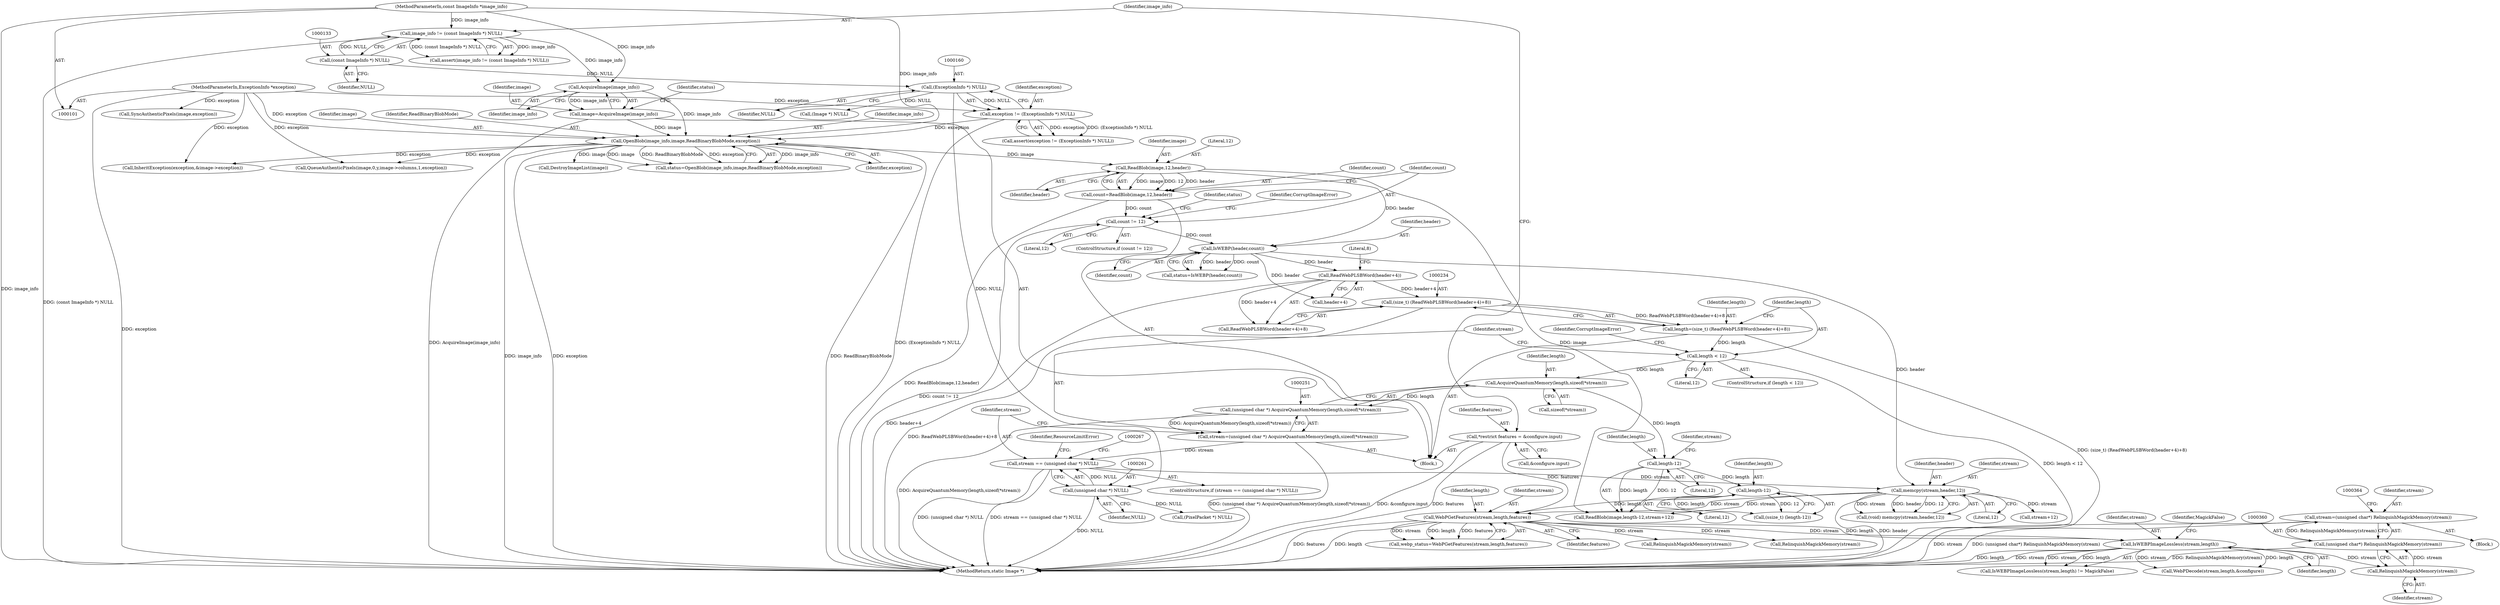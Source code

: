 digraph "0_ImageMagick_f6e9d0d9955e85bdd7540b251cd50d598dacc5e6_73@pointer" {
"1000357" [label="(Call,stream=(unsigned char*) RelinquishMagickMemory(stream))"];
"1000359" [label="(Call,(unsigned char*) RelinquishMagickMemory(stream))"];
"1000361" [label="(Call,RelinquishMagickMemory(stream))"];
"1000341" [label="(Call,IsWEBPImageLossless(stream,length))"];
"1000295" [label="(Call,WebPGetFeatures(stream,length,features))"];
"1000268" [label="(Call,memcpy(stream,header,12))"];
"1000258" [label="(Call,stream == (unsigned char *) NULL)"];
"1000248" [label="(Call,stream=(unsigned char *) AcquireQuantumMemory(length,sizeof(*stream)))"];
"1000250" [label="(Call,(unsigned char *) AcquireQuantumMemory(length,sizeof(*stream)))"];
"1000252" [label="(Call,AcquireQuantumMemory(length,sizeof(*stream)))"];
"1000242" [label="(Call,length < 12)"];
"1000231" [label="(Call,length=(size_t) (ReadWebPLSBWord(header+4)+8))"];
"1000233" [label="(Call,(size_t) (ReadWebPLSBWord(header+4)+8))"];
"1000236" [label="(Call,ReadWebPLSBWord(header+4))"];
"1000221" [label="(Call,IsWEBP(header,count))"];
"1000208" [label="(Call,ReadBlob(image,12,header))"];
"1000174" [label="(Call,OpenBlob(image_info,image,ReadBinaryBlobMode,exception))"];
"1000170" [label="(Call,AcquireImage(image_info))"];
"1000130" [label="(Call,image_info != (const ImageInfo *) NULL)"];
"1000102" [label="(MethodParameterIn,const ImageInfo *image_info)"];
"1000132" [label="(Call,(const ImageInfo *) NULL)"];
"1000168" [label="(Call,image=AcquireImage(image_info))"];
"1000157" [label="(Call,exception != (ExceptionInfo *) NULL)"];
"1000103" [label="(MethodParameterIn,ExceptionInfo *exception)"];
"1000159" [label="(Call,(ExceptionInfo *) NULL)"];
"1000213" [label="(Call,count != 12)"];
"1000206" [label="(Call,count=ReadBlob(image,12,header))"];
"1000260" [label="(Call,(unsigned char *) NULL)"];
"1000287" [label="(Call,length-12)"];
"1000276" [label="(Call,length-12)"];
"1000123" [label="(Call,*restrict features = &configure.input)"];
"1000104" [label="(Block,)"];
"1000340" [label="(Call,IsWEBPImageLossless(stream,length) != MagickFalse)"];
"1000276" [label="(Call,length-12)"];
"1000172" [label="(Call,status=OpenBlob(image_info,image,ReadBinaryBlobMode,exception))"];
"1000178" [label="(Identifier,exception)"];
"1000270" [label="(Identifier,header)"];
"1000130" [label="(Call,image_info != (const ImageInfo *) NULL)"];
"1000103" [label="(MethodParameterIn,ExceptionInfo *exception)"];
"1000268" [label="(Call,memcpy(stream,header,12))"];
"1000132" [label="(Call,(const ImageInfo *) NULL)"];
"1000248" [label="(Call,stream=(unsigned char *) AcquireQuantumMemory(length,sizeof(*stream)))"];
"1000242" [label="(Call,length < 12)"];
"1000271" [label="(Literal,12)"];
"1000219" [label="(Call,status=IsWEBP(header,count))"];
"1000175" [label="(Identifier,image_info)"];
"1000131" [label="(Identifier,image_info)"];
"1000176" [label="(Identifier,image)"];
"1000215" [label="(Literal,12)"];
"1000260" [label="(Call,(unsigned char *) NULL)"];
"1000280" [label="(Identifier,stream)"];
"1000212" [label="(ControlStructure,if (count != 12))"];
"1000490" [label="(Call,QueueAuthenticPixels(image,0,y,image->columns,1,exception))"];
"1000253" [label="(Identifier,length)"];
"1000579" [label="(MethodReturn,static Image *)"];
"1000262" [label="(Identifier,NULL)"];
"1000285" [label="(Call,(ssize_t) (length-12))"];
"1000361" [label="(Call,RelinquishMagickMemory(stream))"];
"1000246" [label="(Identifier,CorruptImageError)"];
"1000243" [label="(Identifier,length)"];
"1000240" [label="(Literal,8)"];
"1000222" [label="(Identifier,header)"];
"1000362" [label="(Identifier,stream)"];
"1000279" [label="(Call,stream+12)"];
"1000207" [label="(Identifier,count)"];
"1000289" [label="(Literal,12)"];
"1000342" [label="(Identifier,stream)"];
"1000502" [label="(Call,(PixelPacket *) NULL)"];
"1000177" [label="(Identifier,ReadBinaryBlobMode)"];
"1000359" [label="(Call,(unsigned char*) RelinquishMagickMemory(stream))"];
"1000168" [label="(Call,image=AcquireImage(image_info))"];
"1000357" [label="(Call,stream=(unsigned char*) RelinquishMagickMemory(stream))"];
"1000220" [label="(Identifier,status)"];
"1000161" [label="(Identifier,NULL)"];
"1000356" [label="(Block,)"];
"1000156" [label="(Call,assert(exception != (ExceptionInfo *) NULL))"];
"1000548" [label="(Call,SyncAuthenticPixels(image,exception))"];
"1000269" [label="(Identifier,stream)"];
"1000250" [label="(Call,(unsigned char *) AcquireQuantumMemory(length,sizeof(*stream)))"];
"1000297" [label="(Identifier,length)"];
"1000396" [label="(Call,WebPDecode(stream,length,&configure))"];
"1000125" [label="(Call,&configure.input)"];
"1000295" [label="(Call,WebPGetFeatures(stream,length,features))"];
"1000278" [label="(Literal,12)"];
"1000206" [label="(Call,count=ReadBlob(image,12,header))"];
"1000236" [label="(Call,ReadWebPLSBWord(header+4))"];
"1000277" [label="(Identifier,length)"];
"1000343" [label="(Identifier,length)"];
"1000124" [label="(Identifier,features)"];
"1000233" [label="(Call,(size_t) (ReadWebPLSBWord(header+4)+8))"];
"1000158" [label="(Identifier,exception)"];
"1000232" [label="(Identifier,length)"];
"1000274" [label="(Call,ReadBlob(image,length-12,stream+12))"];
"1000358" [label="(Identifier,stream)"];
"1000221" [label="(Call,IsWEBP(header,count))"];
"1000171" [label="(Identifier,image_info)"];
"1000266" [label="(Call,(void) memcpy(stream,header,12))"];
"1000235" [label="(Call,ReadWebPLSBWord(header+4)+8)"];
"1000129" [label="(Call,assert(image_info != (const ImageInfo *) NULL))"];
"1000209" [label="(Identifier,image)"];
"1000214" [label="(Identifier,count)"];
"1000249" [label="(Identifier,stream)"];
"1000410" [label="(Call,RelinquishMagickMemory(stream))"];
"1000264" [label="(Identifier,ResourceLimitError)"];
"1000244" [label="(Literal,12)"];
"1000341" [label="(Call,IsWEBPImageLossless(stream,length))"];
"1000170" [label="(Call,AcquireImage(image_info))"];
"1000293" [label="(Call,webp_status=WebPGetFeatures(stream,length,features))"];
"1000186" [label="(Call,DestroyImageList(image))"];
"1000258" [label="(Call,stream == (unsigned char *) NULL)"];
"1000241" [label="(ControlStructure,if (length < 12))"];
"1000223" [label="(Identifier,count)"];
"1000208" [label="(Call,ReadBlob(image,12,header))"];
"1000157" [label="(Call,exception != (ExceptionInfo *) NULL)"];
"1000211" [label="(Identifier,header)"];
"1000288" [label="(Identifier,length)"];
"1000296" [label="(Identifier,stream)"];
"1000231" [label="(Call,length=(size_t) (ReadWebPLSBWord(header+4)+8))"];
"1000298" [label="(Identifier,features)"];
"1000169" [label="(Identifier,image)"];
"1000259" [label="(Identifier,stream)"];
"1000575" [label="(Call,RelinquishMagickMemory(stream))"];
"1000102" [label="(MethodParameterIn,const ImageInfo *image_info)"];
"1000174" [label="(Call,OpenBlob(image_info,image,ReadBinaryBlobMode,exception))"];
"1000210" [label="(Literal,12)"];
"1000237" [label="(Call,header+4)"];
"1000159" [label="(Call,(ExceptionInfo *) NULL)"];
"1000344" [label="(Identifier,MagickFalse)"];
"1000213" [label="(Call,count != 12)"];
"1000217" [label="(Identifier,CorruptImageError)"];
"1000252" [label="(Call,AcquireQuantumMemory(length,sizeof(*stream)))"];
"1000123" [label="(Call,*restrict features = &configure.input)"];
"1000257" [label="(ControlStructure,if (stream == (unsigned char *) NULL))"];
"1000254" [label="(Call,sizeof(*stream))"];
"1000385" [label="(Call,InheritException(exception,&image->exception))"];
"1000189" [label="(Call,(Image *) NULL)"];
"1000287" [label="(Call,length-12)"];
"1000173" [label="(Identifier,status)"];
"1000134" [label="(Identifier,NULL)"];
"1000357" -> "1000356"  [label="AST: "];
"1000357" -> "1000359"  [label="CFG: "];
"1000358" -> "1000357"  [label="AST: "];
"1000359" -> "1000357"  [label="AST: "];
"1000364" -> "1000357"  [label="CFG: "];
"1000357" -> "1000579"  [label="DDG: stream"];
"1000357" -> "1000579"  [label="DDG: (unsigned char*) RelinquishMagickMemory(stream)"];
"1000359" -> "1000357"  [label="DDG: RelinquishMagickMemory(stream)"];
"1000359" -> "1000361"  [label="CFG: "];
"1000360" -> "1000359"  [label="AST: "];
"1000361" -> "1000359"  [label="AST: "];
"1000359" -> "1000579"  [label="DDG: RelinquishMagickMemory(stream)"];
"1000361" -> "1000359"  [label="DDG: stream"];
"1000361" -> "1000362"  [label="CFG: "];
"1000362" -> "1000361"  [label="AST: "];
"1000341" -> "1000361"  [label="DDG: stream"];
"1000341" -> "1000340"  [label="AST: "];
"1000341" -> "1000343"  [label="CFG: "];
"1000342" -> "1000341"  [label="AST: "];
"1000343" -> "1000341"  [label="AST: "];
"1000344" -> "1000341"  [label="CFG: "];
"1000341" -> "1000579"  [label="DDG: length"];
"1000341" -> "1000579"  [label="DDG: stream"];
"1000341" -> "1000340"  [label="DDG: stream"];
"1000341" -> "1000340"  [label="DDG: length"];
"1000295" -> "1000341"  [label="DDG: stream"];
"1000295" -> "1000341"  [label="DDG: length"];
"1000341" -> "1000396"  [label="DDG: stream"];
"1000341" -> "1000396"  [label="DDG: length"];
"1000295" -> "1000293"  [label="AST: "];
"1000295" -> "1000298"  [label="CFG: "];
"1000296" -> "1000295"  [label="AST: "];
"1000297" -> "1000295"  [label="AST: "];
"1000298" -> "1000295"  [label="AST: "];
"1000293" -> "1000295"  [label="CFG: "];
"1000295" -> "1000579"  [label="DDG: features"];
"1000295" -> "1000579"  [label="DDG: length"];
"1000295" -> "1000293"  [label="DDG: stream"];
"1000295" -> "1000293"  [label="DDG: length"];
"1000295" -> "1000293"  [label="DDG: features"];
"1000268" -> "1000295"  [label="DDG: stream"];
"1000287" -> "1000295"  [label="DDG: length"];
"1000123" -> "1000295"  [label="DDG: features"];
"1000295" -> "1000410"  [label="DDG: stream"];
"1000295" -> "1000575"  [label="DDG: stream"];
"1000268" -> "1000266"  [label="AST: "];
"1000268" -> "1000271"  [label="CFG: "];
"1000269" -> "1000268"  [label="AST: "];
"1000270" -> "1000268"  [label="AST: "];
"1000271" -> "1000268"  [label="AST: "];
"1000266" -> "1000268"  [label="CFG: "];
"1000268" -> "1000579"  [label="DDG: header"];
"1000268" -> "1000266"  [label="DDG: stream"];
"1000268" -> "1000266"  [label="DDG: header"];
"1000268" -> "1000266"  [label="DDG: 12"];
"1000258" -> "1000268"  [label="DDG: stream"];
"1000221" -> "1000268"  [label="DDG: header"];
"1000268" -> "1000274"  [label="DDG: stream"];
"1000268" -> "1000279"  [label="DDG: stream"];
"1000258" -> "1000257"  [label="AST: "];
"1000258" -> "1000260"  [label="CFG: "];
"1000259" -> "1000258"  [label="AST: "];
"1000260" -> "1000258"  [label="AST: "];
"1000264" -> "1000258"  [label="CFG: "];
"1000267" -> "1000258"  [label="CFG: "];
"1000258" -> "1000579"  [label="DDG: (unsigned char *) NULL"];
"1000258" -> "1000579"  [label="DDG: stream == (unsigned char *) NULL"];
"1000248" -> "1000258"  [label="DDG: stream"];
"1000260" -> "1000258"  [label="DDG: NULL"];
"1000248" -> "1000104"  [label="AST: "];
"1000248" -> "1000250"  [label="CFG: "];
"1000249" -> "1000248"  [label="AST: "];
"1000250" -> "1000248"  [label="AST: "];
"1000259" -> "1000248"  [label="CFG: "];
"1000248" -> "1000579"  [label="DDG: (unsigned char *) AcquireQuantumMemory(length,sizeof(*stream))"];
"1000250" -> "1000248"  [label="DDG: AcquireQuantumMemory(length,sizeof(*stream))"];
"1000250" -> "1000252"  [label="CFG: "];
"1000251" -> "1000250"  [label="AST: "];
"1000252" -> "1000250"  [label="AST: "];
"1000250" -> "1000579"  [label="DDG: AcquireQuantumMemory(length,sizeof(*stream))"];
"1000252" -> "1000250"  [label="DDG: length"];
"1000252" -> "1000254"  [label="CFG: "];
"1000253" -> "1000252"  [label="AST: "];
"1000254" -> "1000252"  [label="AST: "];
"1000242" -> "1000252"  [label="DDG: length"];
"1000252" -> "1000276"  [label="DDG: length"];
"1000242" -> "1000241"  [label="AST: "];
"1000242" -> "1000244"  [label="CFG: "];
"1000243" -> "1000242"  [label="AST: "];
"1000244" -> "1000242"  [label="AST: "];
"1000246" -> "1000242"  [label="CFG: "];
"1000249" -> "1000242"  [label="CFG: "];
"1000242" -> "1000579"  [label="DDG: length < 12"];
"1000231" -> "1000242"  [label="DDG: length"];
"1000231" -> "1000104"  [label="AST: "];
"1000231" -> "1000233"  [label="CFG: "];
"1000232" -> "1000231"  [label="AST: "];
"1000233" -> "1000231"  [label="AST: "];
"1000243" -> "1000231"  [label="CFG: "];
"1000231" -> "1000579"  [label="DDG: (size_t) (ReadWebPLSBWord(header+4)+8)"];
"1000233" -> "1000231"  [label="DDG: ReadWebPLSBWord(header+4)+8"];
"1000233" -> "1000235"  [label="CFG: "];
"1000234" -> "1000233"  [label="AST: "];
"1000235" -> "1000233"  [label="AST: "];
"1000233" -> "1000579"  [label="DDG: ReadWebPLSBWord(header+4)+8"];
"1000236" -> "1000233"  [label="DDG: header+4"];
"1000236" -> "1000235"  [label="AST: "];
"1000236" -> "1000237"  [label="CFG: "];
"1000237" -> "1000236"  [label="AST: "];
"1000240" -> "1000236"  [label="CFG: "];
"1000236" -> "1000579"  [label="DDG: header+4"];
"1000236" -> "1000235"  [label="DDG: header+4"];
"1000221" -> "1000236"  [label="DDG: header"];
"1000221" -> "1000219"  [label="AST: "];
"1000221" -> "1000223"  [label="CFG: "];
"1000222" -> "1000221"  [label="AST: "];
"1000223" -> "1000221"  [label="AST: "];
"1000219" -> "1000221"  [label="CFG: "];
"1000221" -> "1000219"  [label="DDG: header"];
"1000221" -> "1000219"  [label="DDG: count"];
"1000208" -> "1000221"  [label="DDG: header"];
"1000213" -> "1000221"  [label="DDG: count"];
"1000221" -> "1000237"  [label="DDG: header"];
"1000208" -> "1000206"  [label="AST: "];
"1000208" -> "1000211"  [label="CFG: "];
"1000209" -> "1000208"  [label="AST: "];
"1000210" -> "1000208"  [label="AST: "];
"1000211" -> "1000208"  [label="AST: "];
"1000206" -> "1000208"  [label="CFG: "];
"1000208" -> "1000206"  [label="DDG: image"];
"1000208" -> "1000206"  [label="DDG: 12"];
"1000208" -> "1000206"  [label="DDG: header"];
"1000174" -> "1000208"  [label="DDG: image"];
"1000208" -> "1000274"  [label="DDG: image"];
"1000174" -> "1000172"  [label="AST: "];
"1000174" -> "1000178"  [label="CFG: "];
"1000175" -> "1000174"  [label="AST: "];
"1000176" -> "1000174"  [label="AST: "];
"1000177" -> "1000174"  [label="AST: "];
"1000178" -> "1000174"  [label="AST: "];
"1000172" -> "1000174"  [label="CFG: "];
"1000174" -> "1000579"  [label="DDG: exception"];
"1000174" -> "1000579"  [label="DDG: ReadBinaryBlobMode"];
"1000174" -> "1000579"  [label="DDG: image_info"];
"1000174" -> "1000172"  [label="DDG: image_info"];
"1000174" -> "1000172"  [label="DDG: image"];
"1000174" -> "1000172"  [label="DDG: ReadBinaryBlobMode"];
"1000174" -> "1000172"  [label="DDG: exception"];
"1000170" -> "1000174"  [label="DDG: image_info"];
"1000102" -> "1000174"  [label="DDG: image_info"];
"1000168" -> "1000174"  [label="DDG: image"];
"1000157" -> "1000174"  [label="DDG: exception"];
"1000103" -> "1000174"  [label="DDG: exception"];
"1000174" -> "1000186"  [label="DDG: image"];
"1000174" -> "1000385"  [label="DDG: exception"];
"1000174" -> "1000490"  [label="DDG: exception"];
"1000170" -> "1000168"  [label="AST: "];
"1000170" -> "1000171"  [label="CFG: "];
"1000171" -> "1000170"  [label="AST: "];
"1000168" -> "1000170"  [label="CFG: "];
"1000170" -> "1000168"  [label="DDG: image_info"];
"1000130" -> "1000170"  [label="DDG: image_info"];
"1000102" -> "1000170"  [label="DDG: image_info"];
"1000130" -> "1000129"  [label="AST: "];
"1000130" -> "1000132"  [label="CFG: "];
"1000131" -> "1000130"  [label="AST: "];
"1000132" -> "1000130"  [label="AST: "];
"1000129" -> "1000130"  [label="CFG: "];
"1000130" -> "1000579"  [label="DDG: (const ImageInfo *) NULL"];
"1000130" -> "1000129"  [label="DDG: image_info"];
"1000130" -> "1000129"  [label="DDG: (const ImageInfo *) NULL"];
"1000102" -> "1000130"  [label="DDG: image_info"];
"1000132" -> "1000130"  [label="DDG: NULL"];
"1000102" -> "1000101"  [label="AST: "];
"1000102" -> "1000579"  [label="DDG: image_info"];
"1000132" -> "1000134"  [label="CFG: "];
"1000133" -> "1000132"  [label="AST: "];
"1000134" -> "1000132"  [label="AST: "];
"1000132" -> "1000159"  [label="DDG: NULL"];
"1000168" -> "1000104"  [label="AST: "];
"1000169" -> "1000168"  [label="AST: "];
"1000173" -> "1000168"  [label="CFG: "];
"1000168" -> "1000579"  [label="DDG: AcquireImage(image_info)"];
"1000157" -> "1000156"  [label="AST: "];
"1000157" -> "1000159"  [label="CFG: "];
"1000158" -> "1000157"  [label="AST: "];
"1000159" -> "1000157"  [label="AST: "];
"1000156" -> "1000157"  [label="CFG: "];
"1000157" -> "1000579"  [label="DDG: (ExceptionInfo *) NULL"];
"1000157" -> "1000156"  [label="DDG: exception"];
"1000157" -> "1000156"  [label="DDG: (ExceptionInfo *) NULL"];
"1000103" -> "1000157"  [label="DDG: exception"];
"1000159" -> "1000157"  [label="DDG: NULL"];
"1000103" -> "1000101"  [label="AST: "];
"1000103" -> "1000579"  [label="DDG: exception"];
"1000103" -> "1000385"  [label="DDG: exception"];
"1000103" -> "1000490"  [label="DDG: exception"];
"1000103" -> "1000548"  [label="DDG: exception"];
"1000159" -> "1000161"  [label="CFG: "];
"1000160" -> "1000159"  [label="AST: "];
"1000161" -> "1000159"  [label="AST: "];
"1000159" -> "1000189"  [label="DDG: NULL"];
"1000159" -> "1000260"  [label="DDG: NULL"];
"1000213" -> "1000212"  [label="AST: "];
"1000213" -> "1000215"  [label="CFG: "];
"1000214" -> "1000213"  [label="AST: "];
"1000215" -> "1000213"  [label="AST: "];
"1000217" -> "1000213"  [label="CFG: "];
"1000220" -> "1000213"  [label="CFG: "];
"1000213" -> "1000579"  [label="DDG: count != 12"];
"1000206" -> "1000213"  [label="DDG: count"];
"1000206" -> "1000104"  [label="AST: "];
"1000207" -> "1000206"  [label="AST: "];
"1000214" -> "1000206"  [label="CFG: "];
"1000206" -> "1000579"  [label="DDG: ReadBlob(image,12,header)"];
"1000260" -> "1000262"  [label="CFG: "];
"1000261" -> "1000260"  [label="AST: "];
"1000262" -> "1000260"  [label="AST: "];
"1000260" -> "1000579"  [label="DDG: NULL"];
"1000260" -> "1000502"  [label="DDG: NULL"];
"1000287" -> "1000285"  [label="AST: "];
"1000287" -> "1000289"  [label="CFG: "];
"1000288" -> "1000287"  [label="AST: "];
"1000289" -> "1000287"  [label="AST: "];
"1000285" -> "1000287"  [label="CFG: "];
"1000287" -> "1000285"  [label="DDG: length"];
"1000287" -> "1000285"  [label="DDG: 12"];
"1000276" -> "1000287"  [label="DDG: length"];
"1000276" -> "1000274"  [label="AST: "];
"1000276" -> "1000278"  [label="CFG: "];
"1000277" -> "1000276"  [label="AST: "];
"1000278" -> "1000276"  [label="AST: "];
"1000280" -> "1000276"  [label="CFG: "];
"1000276" -> "1000274"  [label="DDG: length"];
"1000276" -> "1000274"  [label="DDG: 12"];
"1000123" -> "1000104"  [label="AST: "];
"1000123" -> "1000125"  [label="CFG: "];
"1000124" -> "1000123"  [label="AST: "];
"1000125" -> "1000123"  [label="AST: "];
"1000131" -> "1000123"  [label="CFG: "];
"1000123" -> "1000579"  [label="DDG: &configure.input"];
"1000123" -> "1000579"  [label="DDG: features"];
}
